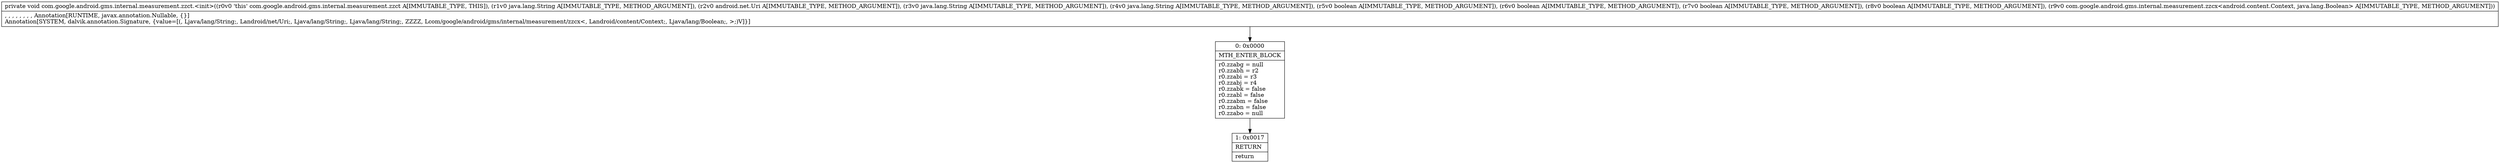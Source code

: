 digraph "CFG forcom.google.android.gms.internal.measurement.zzct.\<init\>(Ljava\/lang\/String;Landroid\/net\/Uri;Ljava\/lang\/String;Ljava\/lang\/String;ZZZZLcom\/google\/android\/gms\/internal\/measurement\/zzcx;)V" {
Node_0 [shape=record,label="{0\:\ 0x0000|MTH_ENTER_BLOCK\l|r0.zzabg = null\lr0.zzabh = r2\lr0.zzabi = r3\lr0.zzabj = r4\lr0.zzabk = false\lr0.zzabl = false\lr0.zzabm = false\lr0.zzabn = false\lr0.zzabo = null\l}"];
Node_1 [shape=record,label="{1\:\ 0x0017|RETURN\l|return\l}"];
MethodNode[shape=record,label="{private void com.google.android.gms.internal.measurement.zzct.\<init\>((r0v0 'this' com.google.android.gms.internal.measurement.zzct A[IMMUTABLE_TYPE, THIS]), (r1v0 java.lang.String A[IMMUTABLE_TYPE, METHOD_ARGUMENT]), (r2v0 android.net.Uri A[IMMUTABLE_TYPE, METHOD_ARGUMENT]), (r3v0 java.lang.String A[IMMUTABLE_TYPE, METHOD_ARGUMENT]), (r4v0 java.lang.String A[IMMUTABLE_TYPE, METHOD_ARGUMENT]), (r5v0 boolean A[IMMUTABLE_TYPE, METHOD_ARGUMENT]), (r6v0 boolean A[IMMUTABLE_TYPE, METHOD_ARGUMENT]), (r7v0 boolean A[IMMUTABLE_TYPE, METHOD_ARGUMENT]), (r8v0 boolean A[IMMUTABLE_TYPE, METHOD_ARGUMENT]), (r9v0 com.google.android.gms.internal.measurement.zzcx\<android.content.Context, java.lang.Boolean\> A[IMMUTABLE_TYPE, METHOD_ARGUMENT]))  | , , , , , , , , Annotation[RUNTIME, javax.annotation.Nullable, \{\}]\lAnnotation[SYSTEM, dalvik.annotation.Signature, \{value=[(, Ljava\/lang\/String;, Landroid\/net\/Uri;, Ljava\/lang\/String;, Ljava\/lang\/String;, ZZZZ, Lcom\/google\/android\/gms\/internal\/measurement\/zzcx\<, Landroid\/content\/Context;, Ljava\/lang\/Boolean;, \>;)V]\}]\l}"];
MethodNode -> Node_0;
Node_0 -> Node_1;
}

